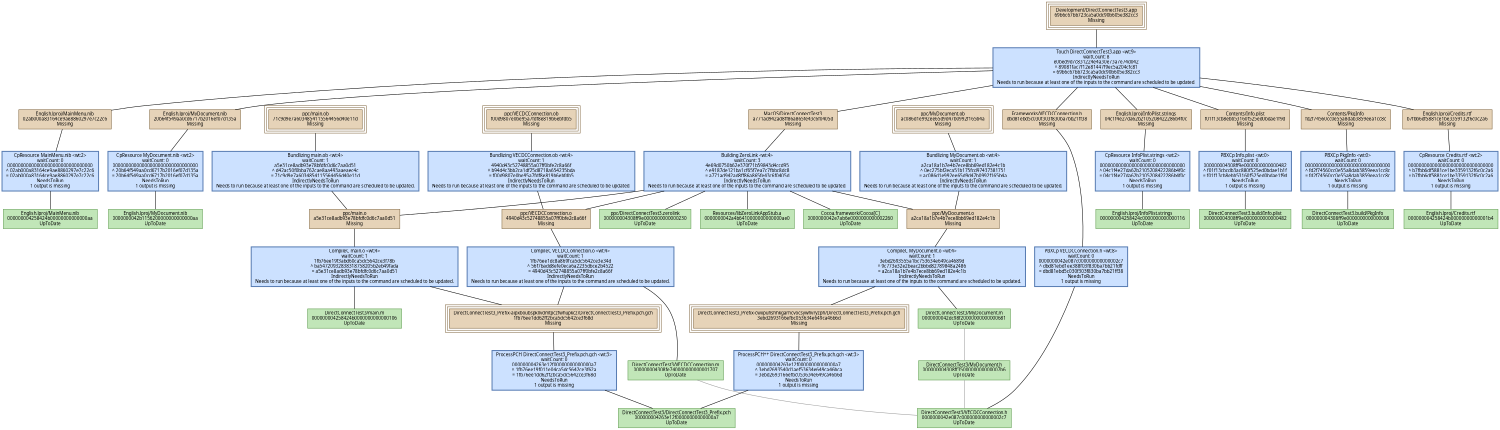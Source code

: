 digraph DirectConnectTest3 {
   size = "10.000000,8.500000";
   concentrate = false;

   node [ shape = box, style = filled, color = "0.3 0.5 0.6", fillcolor = "0.3 0.2 0.9", fontname = "Monaco", fontsize = "9" ];
   n00001 [ label = "Development/DirectConnectTest3.app\n69b6c67bb723ca5a0dc90b605e382cc3\nMissing", color = "0.1 0.5 0.5", fillcolor = "0.1 0.2 0.9", peripheries = 3 ];
   n00002 [ label = "Contents/Info.plist\nf01f13cb8ebb53160f525ed0bdae1f9d\nMissing", color = "0.1 0.5 0.5", fillcolor = "0.1 0.2 0.9" ];
   n00003 [ label = "DirectConnectTest3.build/Info.plist\n000000004308ff9e0000000000000482\nUpToDate" ];
   n00004 [ label = "Contents/PkgInfo\nfd2f74560cc0e55a8dab3859eea1cc8c\nMissing", color = "0.1 0.5 0.5", fillcolor = "0.1 0.2 0.9" ];
   n00005 [ label = "DirectConnectTest3.build/PkgInfo\n000000004308ff9e0000000000000008\nUpToDate" ];
   n00006 [ label = "English.lproj/Credits.rtf\nb7fbb6df5881ce1be3359132f6c0c2a6\nMissing", color = "0.1 0.5 0.5", fillcolor = "0.1 0.2 0.9" ];
   n00007 [ label = "English.lproj/Credits.rtf\n000000004258424b00000000000001b4\nUpToDate" ];
   n00008 [ label = "English.lproj/MainMenu.nib\n02ab000a83164ce9ae8860297e7c22c6\nMissing", color = "0.1 0.5 0.5", fillcolor = "0.1 0.2 0.9" ];
   n00009 [ label = "English.lproj/MainMenu.nib\n000000004258424b00000000000000aa\nUpToDate" ];
   n00010 [ label = "English.lproj/MyDocument.nib\n20b64f549aa0cd6717b2016ef07d135a\nMissing", color = "0.1 0.5 0.5", fillcolor = "0.1 0.2 0.9" ];
   n00011 [ label = "English.lproj/MyDocument.nib\n0000000042b1156200000000000000aa\nUpToDate" ];
   n00012 [ label = "English.lproj/InfoPlist.strings\n04c1f4e27da62b2105208422286b4f0c\nMissing", color = "0.1 0.5 0.5", fillcolor = "0.1 0.2 0.9" ];
   n00013 [ label = "English.lproj/InfoPlist.strings\n000000004258424c0000000000000116\nUpToDate" ];
   n00014 [ label = "ppc/MyDocument.o\na2ca18a1b7e4b7ece8bb69ed182e4c1b\nMissing", color = "0.1 0.5 0.5", fillcolor = "0.1 0.2 0.9" ];
   n00015 [ label = "DirectConnectTest3/DirectConnectTest3_Prefix.pch\n000000004263e12f00000000000000a7\nUpToDate" ];
   n00016 [ label = "DirectConnectTest3_Prefix-cwxpuhshhkgarhcvocsywhvryzph/DirectConnectTest3_Prefix.pch.gch\n3ebd2693166efbc053634e649ca46b6d\nMissing", color = "0.1 0.5 0.5", fillcolor = "0.1 0.2 0.9", peripheries = 3 ];
   n00017 [ label = "DirectConnectTest3/MyDocument.m\n0000000042dc98f20000000000000681\nUpToDate" ];
   n00018 [ label = "ppc/main.o\na5e31ce8adb93e78bfdfc0d6c7aa0d51\nMissing", color = "0.1 0.5 0.5", fillcolor = "0.1 0.2 0.9" ];
   n00019 [ label = "DirectConnectTest3_Prefix-aipxboubspkllvdmtpczfwhupkcz/DirectConnectTest3_Prefix.pch.gch\n1fb76ee1dd62ff2bca5dc5642ce3f68d\nMissing", color = "0.1 0.5 0.5", fillcolor = "0.1 0.2 0.9", peripheries = 3 ];
   n00020 [ label = "DirectConnectTest3/main.m\n000000004258424b0000000000000106\nUpToDate" ];
   n00021 [ label = "ppc/VECDCConnection.o\n4940d43c52748855a07ff0bfe2c8a66f\nMissing", color = "0.1 0.5 0.5", fillcolor = "0.1 0.2 0.9" ];
   n00022 [ label = "DirectConnectTest3/VECDCConnection.m\n000000004308fe740000000000001707\nUpToDate" ];
   n00023 [ label = "MacOS/DirectConnectTest3\na771ad942ad8ff86a865fe43c6f0405d\nMissing", color = "0.1 0.5 0.5", fillcolor = "0.1 0.2 0.9" ];
   n00024 [ label = "ppc/MyDocument.ob\nac086d1e992ee65d9d47b0992f165b4a\nMissing", color = "0.1 0.5 0.5", fillcolor = "0.1 0.2 0.9", peripheries = 3 ];
   n00025 [ label = "ppc/main.ob\n71c9d9e7a6034854115564456d40e11d\nMissing", color = "0.1 0.5 0.5", fillcolor = "0.1 0.2 0.9", peripheries = 3 ];
   n00026 [ label = "ppc/VECDCConnection.ob\nf00d9807e0be95a7fdf8e819b6ebfdb5\nMissing", color = "0.1 0.5 0.5", fillcolor = "0.1 0.2 0.9", peripheries = 3 ];
   n00027 [ label = "Resources/libZeroLinkAppStub.a\n0000000042a4b6410000000000000ae0\nUpToDate" ];
   n00028 [ label = "Cocoa.framework/Cocoa[C]\n0000000042e7ab6e0000000000002260\nUpToDate" ];
   n00029 [ label = "ppc/DirectConnectTest3.zerolink\n000000004308ff9e0000000000000230\nUpToDate" ];
   n00030 [ label = "Frameworks/VECDCConnection.h\ndbd81ebd5c030f303f830ba7bb21ff38\nMissing", color = "0.1 0.5 0.5", fillcolor = "0.1 0.2 0.9" ];
   n00031 [ label = "DirectConnectTest3/VECDCConnection.h\n0000000042e087c000000000000002c7\nUpToDate" ];
   n00032 [ label = "DirectConnectTest3/MyDocument.h\n000000004308ff3500000000000007b6\nUpToDate" ];

   node [ shape = box, style = "filled,bold", color = "0.7 0.5 0.7", fillcolor = "0.7 0.2 1.0", fontname = "Monaco", fontsize = "9" ];
   c00001 [ label = "PBXCp Info.plist <wt:0>\nwaitCount: 0\n000000004308ff9e0000000000000482\n^ f01f13cbcdb3ac880f525ed0bdae1b1f\n= f01f13cb8ebb53160f525ed0bdae1f9d\nNeedsToRun\n1 output is missing", color = "0.6 0.5 0.7", fillcolor = "0.6 0.2 1.0" ];
   c00002 [ label = "PBXCp PkgInfo <wt:0>\nwaitCount: 0\n00000000000000000000000000000000\n^ fd2f74560cc0e55a8dab3859eea1cc8c\n= fd2f74560cc0e55a8dab3859eea1cc8c\nNeedsToRun\n1 output is missing", color = "0.6 0.5 0.7", fillcolor = "0.6 0.2 1.0" ];
   c00003 [ label = "CpResource Credits.rtf <wt:2>\nwaitCount: 0\n00000000000000000000000000000000\n^ b7fbb6df5881ce1be3359132f6c0c2a6\n= b7fbb6df5881ce1be3359132f6c0c2a6\nNeedsToRun\n1 output is missing", color = "0.6 0.5 0.7", fillcolor = "0.6 0.2 1.0" ];
   c00004 [ label = "CpResource MainMenu.nib <wt:2>\nwaitCount: 0\n00000000000000000000000000000000\n^ 02ab000a83164ce9ae8860297e7c22c6\n= 02ab000a83164ce9ae8860297e7c22c6\nNeedsToRun\n1 output is missing", color = "0.6 0.5 0.7", fillcolor = "0.6 0.2 1.0" ];
   c00005 [ label = "CpResource MyDocument.nib <wt:2>\nwaitCount: 0\n00000000000000000000000000000000\n^ 20b64f549aa0cd6717b2016ef07d135a\n= 20b64f549aa0cd6717b2016ef07d135a\nNeedsToRun\n1 output is missing", color = "0.6 0.5 0.7", fillcolor = "0.6 0.2 1.0" ];
   c00006 [ label = "CpResource InfoPlist.strings <wt:2>\nwaitCount: 0\n00000000000000000000000000000000\n^ 04c1f4e27da62b2105208422286b4f0c\n= 04c1f4e27da62b2105208422286b4f0c\nNeedsToRun\n1 output is missing", color = "0.6 0.5 0.7", fillcolor = "0.6 0.2 1.0" ];
   c00007 [ label = "CompileC MyDocument.o <wt:4>\nwaitCount: 1\n3ebd2693555a1bc753634e649ca4689d\n^ 9c773e32e2beac2bbbd82789848a2486\n= a2ca18a1b7e4b7ece8bb69ed182e4c1b\nIndirectlyNeedsToRun\nNeeds to run because at least one of the inputs to the command are scheduled to be updated.", color = "0.6 0.5 0.7", fillcolor = "0.6 0.2 1.0" ];
   c00008 [ label = "ProcessPCH++ DirectConnectTest3_Prefix.pch.gch <wt:3>\nwaitCount: 0\n000000004263e12f00000000000000a7\n^ 3ebd2693540d1aef53634e649ca46bca\n= 3ebd2693166efbc053634e649ca46b6d\nNeedsToRun\n1 output is missing", color = "0.6 0.5 0.7", fillcolor = "0.6 0.2 1.0" ];
   c00009 [ label = "CompileC main.o <wt:4>\nwaitCount: 1\n1fb76ee19f3abd60ca5dc5642ce3f78b\n^ ba54720932838318758205b2eb49fada\n= a5e31ce8adb93e78bfdfc0d6c7aa0d51\nIndirectlyNeedsToRun\nNeeds to run because at least one of the inputs to the command are scheduled to be updated.", color = "0.6 0.5 0.7", fillcolor = "0.6 0.2 1.0" ];
   c00010 [ label = "ProcessPCH DirectConnectTest3_Prefix.pch.gch <wt:3>\nwaitCount: 0\n000000004263e12f00000000000000a7\n^ 1fb76ee19f011e04ca5dc5642ce3f62a\n= 1fb76ee1dd62ff2bca5dc5642ce3f68d\nNeedsToRun\n1 output is missing", color = "0.6 0.5 0.7", fillcolor = "0.6 0.2 1.0" ];
   c00011 [ label = "CompileC VECDCConnection.o <wt:4>\nwaitCount: 1\n1fb76ee1dc8a869fca5dc5642ce3e34d\n^ 56f7badd8efe0eca6a2235dbce2b4522\n= 4940d43c52748855a07ff0bfe2c8a66f\nIndirectlyNeedsToRun\nNeeds to run because at least one of the inputs to the command are scheduled to be updated.", color = "0.6 0.5 0.7", fillcolor = "0.6 0.2 1.0" ];
   c00012 [ label = "Bundlizing MyDocument.ob <wt:4>\nwaitCount: 1\na2ca18a1b7e4b7ece8bb69ed182e4c1b\n^ 0ec275bf2eca51b175fcd97437381751\n= ac086d1e992ee65d9d47b0992f165b4a\nIndirectlyNeedsToRun\nNeeds to run because at least one of the inputs to the command are scheduled to be updated.", color = "0.6 0.5 0.7", fillcolor = "0.6 0.2 1.0" ];
   c00013 [ label = "Bundlizing main.ob <wt:4>\nwaitCount: 1\na5e31ce8adb93e78bfdfc0d6c7aa0d51\n^ d42ac50f0bba762cae8aa493aaeaec4c\n= 71c9d9e7a6034854115564456d40e11d\nIndirectlyNeedsToRun\nNeeds to run because at least one of the inputs to the command are scheduled to be updated.", color = "0.6 0.5 0.7", fillcolor = "0.6 0.2 1.0" ];
   c00014 [ label = "Bundlizing VECDCConnection.ob <wt:4>\nwaitCount: 1\n4940d43c52748855a07ff0bfe2c8a66f\n^ b94d4c3bb2ca1df25d8718a654235bda\n= f00d9807e0be95a7fdf8e819b6ebfdb5\nIndirectlyNeedsToRun\nNeeds to run because at least one of the inputs to the command are scheduled to be updated.", color = "0.6 0.5 0.7", fillcolor = "0.6 0.2 1.0" ];
   c00015 [ label = "Building ZeroLink <wt:4>\nwaitCount: 3\n4e69d0750b62e370f71b59843d4ccd95\n^ e9187de121ba1cf65f7ea7c7fbbc8dc8\n= a771ad942ad8ff86a865fe43c6f0405d\nIndirectlyNeedsToRun\nNeeds to run because at least one of the inputs to the command are scheduled to be updated.", color = "0.6 0.5 0.7", fillcolor = "0.6 0.2 1.0" ];
   c00016 [ label = "PBXCp VECDCConnection.h <wt:8>\nwaitCount: 0\n0000000042e087c000000000000002c7\n^ dbd81ebd1ee388f03f830ba7bb21fdff\n= dbd81ebd5c030f303f830ba7bb21ff38\nNeedsToRun\n1 output is missing", color = "0.6 0.5 0.7", fillcolor = "0.6 0.2 1.0" ];
   c00017 [ label = "Touch DirectConnectTest3.app <wt:9>\nwaitCount: 8\ne0bed9d7c831224e4a30e73a7e74d042\n^ 89081fac7f12e81447f9ec5a204cfc81\n= 69b6c67bb723ca5a0dc90b605e382cc3\nIndirectlyNeedsToRun\nNeeds to run because at least one of the inputs to the command are scheduled to be updated.", color = "0.6 0.5 0.7", fillcolor = "0.6 0.2 1.0" ];

   edge [ style = solid, color = black, arrowhead = none, arrowtail = normal ];
   n00001 -> { c00017 };
   n00002 -> { c00001 };
   n00004 -> { c00002 };
   n00006 -> { c00003 };
   n00008 -> { c00004 };
   n00010 -> { c00005 };
   n00012 -> { c00006 };
   n00014 -> { c00007 };
   n00016 -> { c00008 };
   n00018 -> { c00009 };
   n00019 -> { c00010 };
   n00021 -> { c00011 };
   n00023 -> { c00015 };
   n00024 -> { c00012 };
   n00025 -> { c00013 };
   n00026 -> { c00014 };
   n00030 -> { c00016 };
   c00001 -> { n00003 };
   c00002 -> { n00005 n00005 };
   c00003 -> { n00007 n00007 };
   c00004 -> { n00009 n00009 };
   c00005 -> { n00011 n00011 };
   c00006 -> { n00013 n00013 };
   c00007 -> { n00016 n00017 };
   c00008 -> { n00015 };
   c00009 -> { n00019 n00020 };
   c00010 -> { n00015 };
   c00011 -> { n00019 n00022 };
   c00012 -> { n00014 };
   c00013 -> { n00018 };
   c00014 -> { n00021 };
   c00015 -> { n00014 n00018 n00021 n00027 n00028 n00029 };
   c00016 -> { n00031 };
   c00017 -> { n00002 n00004 n00006 n00008 n00010 n00012 n00023 n00030 };

   edge [ style = solid, color = gray60, arrowhead = none, arrowtail = normal ];
   n00017 -> { n00032 };
   n00022 -> { n00031 };
   n00032 -> { n00031 };
}
